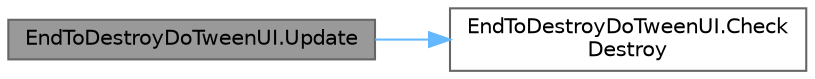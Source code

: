 digraph "EndToDestroyDoTweenUI.Update"
{
 // LATEX_PDF_SIZE
  bgcolor="transparent";
  edge [fontname=Helvetica,fontsize=10,labelfontname=Helvetica,labelfontsize=10];
  node [fontname=Helvetica,fontsize=10,shape=box,height=0.2,width=0.4];
  rankdir="LR";
  Node1 [id="Node000001",label="EndToDestroyDoTweenUI.Update",height=0.2,width=0.4,color="gray40", fillcolor="grey60", style="filled", fontcolor="black",tooltip=" "];
  Node1 -> Node2 [id="edge1_Node000001_Node000002",color="steelblue1",style="solid",tooltip=" "];
  Node2 [id="Node000002",label="EndToDestroyDoTweenUI.Check\lDestroy",height=0.2,width=0.4,color="grey40", fillcolor="white", style="filled",URL="$class_end_to_destroy_do_tween_u_i.html#a0d31d0e536888652ce029f8bd7d49c72",tooltip=" "];
}
